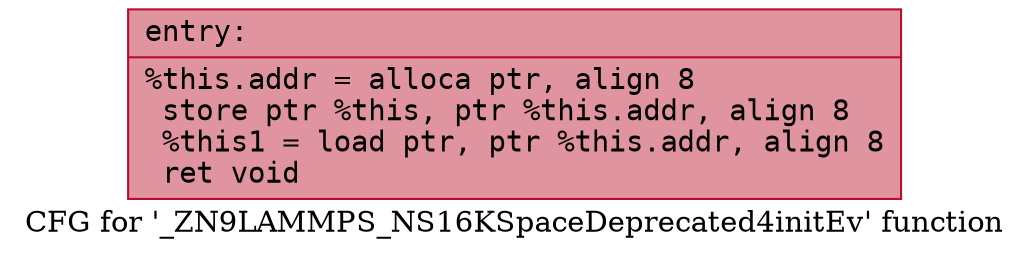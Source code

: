 digraph "CFG for '_ZN9LAMMPS_NS16KSpaceDeprecated4initEv' function" {
	label="CFG for '_ZN9LAMMPS_NS16KSpaceDeprecated4initEv' function";

	Node0x55bbfe7a1b90 [shape=record,color="#b70d28ff", style=filled, fillcolor="#b70d2870" fontname="Courier",label="{entry:\l|  %this.addr = alloca ptr, align 8\l  store ptr %this, ptr %this.addr, align 8\l  %this1 = load ptr, ptr %this.addr, align 8\l  ret void\l}"];
}
